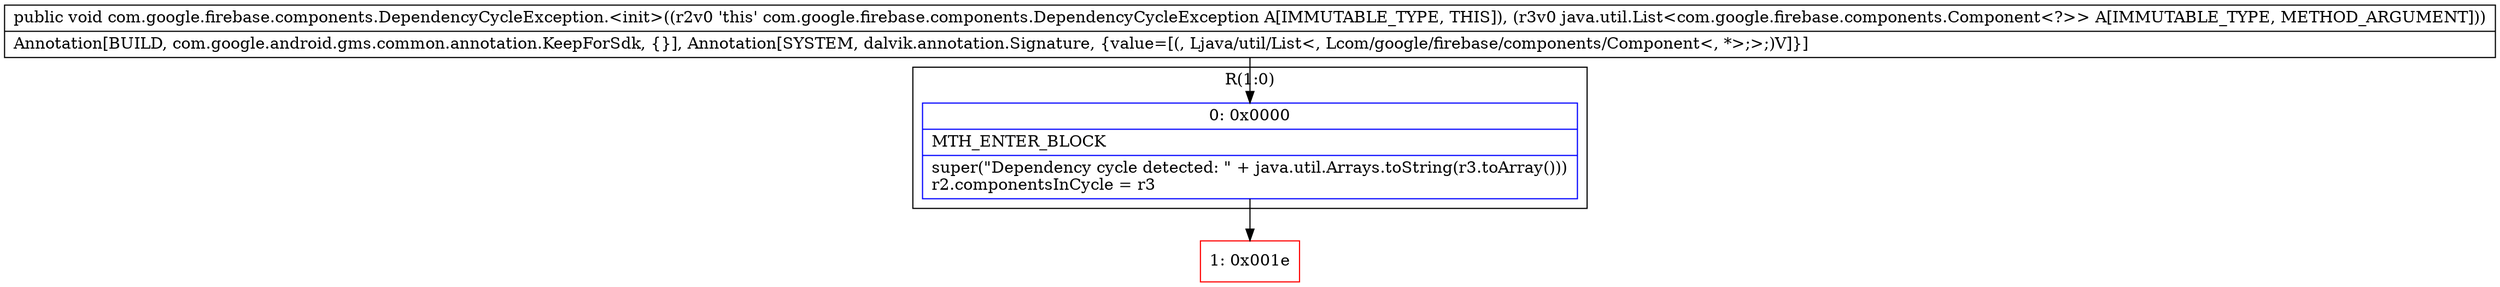 digraph "CFG forcom.google.firebase.components.DependencyCycleException.\<init\>(Ljava\/util\/List;)V" {
subgraph cluster_Region_1761700291 {
label = "R(1:0)";
node [shape=record,color=blue];
Node_0 [shape=record,label="{0\:\ 0x0000|MTH_ENTER_BLOCK\l|super(\"Dependency cycle detected: \" + java.util.Arrays.toString(r3.toArray()))\lr2.componentsInCycle = r3\l}"];
}
Node_1 [shape=record,color=red,label="{1\:\ 0x001e}"];
MethodNode[shape=record,label="{public void com.google.firebase.components.DependencyCycleException.\<init\>((r2v0 'this' com.google.firebase.components.DependencyCycleException A[IMMUTABLE_TYPE, THIS]), (r3v0 java.util.List\<com.google.firebase.components.Component\<?\>\> A[IMMUTABLE_TYPE, METHOD_ARGUMENT]))  | Annotation[BUILD, com.google.android.gms.common.annotation.KeepForSdk, \{\}], Annotation[SYSTEM, dalvik.annotation.Signature, \{value=[(, Ljava\/util\/List\<, Lcom\/google\/firebase\/components\/Component\<, *\>;\>;)V]\}]\l}"];
MethodNode -> Node_0;
Node_0 -> Node_1;
}

